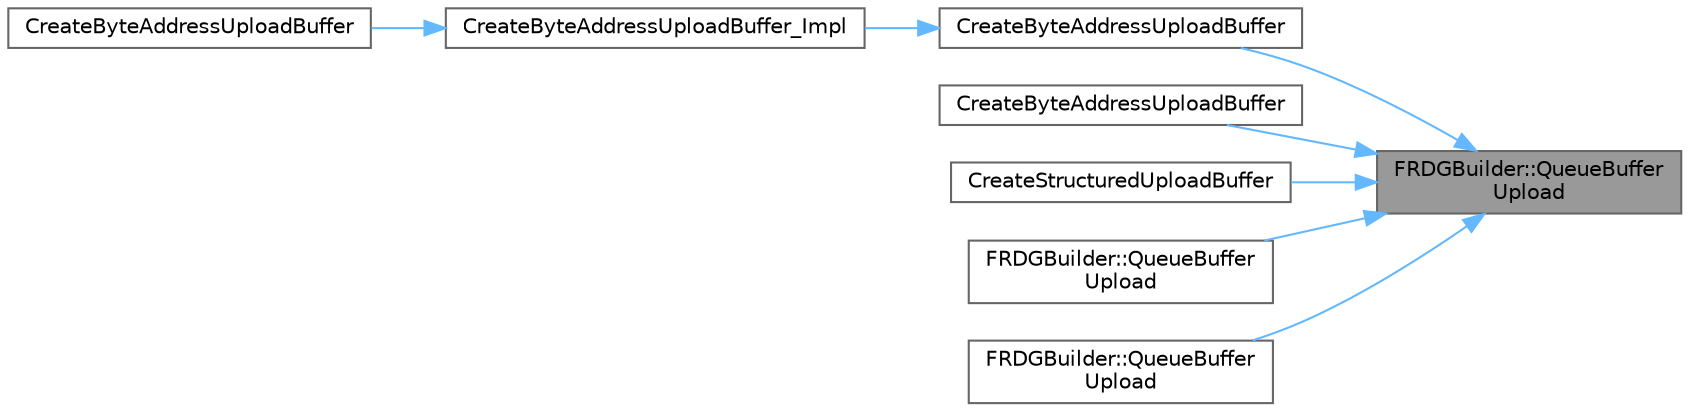 digraph "FRDGBuilder::QueueBufferUpload"
{
 // INTERACTIVE_SVG=YES
 // LATEX_PDF_SIZE
  bgcolor="transparent";
  edge [fontname=Helvetica,fontsize=10,labelfontname=Helvetica,labelfontsize=10];
  node [fontname=Helvetica,fontsize=10,shape=box,height=0.2,width=0.4];
  rankdir="RL";
  Node1 [id="Node000001",label="FRDGBuilder::QueueBuffer\lUpload",height=0.2,width=0.4,color="gray40", fillcolor="grey60", style="filled", fontcolor="black",tooltip="Queues a buffer upload operation prior to execution."];
  Node1 -> Node2 [id="edge1_Node000001_Node000002",dir="back",color="steelblue1",style="solid",tooltip=" "];
  Node2 [id="Node000002",label="CreateByteAddressUploadBuffer",height=0.2,width=0.4,color="grey40", fillcolor="white", style="filled",URL="$d6/d45/RenderGraphUtils_8h.html#a1563bcc889e132a1694cc3551ac564de",tooltip="Helper to create a byte address upload buffer with initial data from a TArray."];
  Node2 -> Node3 [id="edge2_Node000002_Node000003",dir="back",color="steelblue1",style="solid",tooltip=" "];
  Node3 [id="Node000003",label="CreateByteAddressUploadBuffer_Impl",height=0.2,width=0.4,color="grey40", fillcolor="white", style="filled",URL="$d6/d45/RenderGraphUtils_8h.html#a99a3475f31193463b59d62856d6918a2",tooltip="A variant where the TArray is supplied through callbacks."];
  Node3 -> Node4 [id="edge3_Node000003_Node000004",dir="back",color="steelblue1",style="solid",tooltip=" "];
  Node4 [id="Node000004",label="CreateByteAddressUploadBuffer",height=0.2,width=0.4,color="grey40", fillcolor="white", style="filled",URL="$d6/d45/RenderGraphUtils_8h.html#adc39f7d7683b9fb21b851c9dc6f894af",tooltip="Same as the previous function but where the type of the array is automatically inferred,..."];
  Node1 -> Node5 [id="edge4_Node000001_Node000005",dir="back",color="steelblue1",style="solid",tooltip=" "];
  Node5 [id="Node000005",label="CreateByteAddressUploadBuffer",height=0.2,width=0.4,color="grey40", fillcolor="white", style="filled",URL="$d6/d45/RenderGraphUtils_8h.html#ae236cb698d16946251e3d8f29bd7b618",tooltip="A variant where NumElements, InitialData, and InitialDataSize are supplied through callbacks."];
  Node1 -> Node6 [id="edge5_Node000001_Node000006",dir="back",color="steelblue1",style="solid",tooltip=" "];
  Node6 [id="Node000006",label="CreateStructuredUploadBuffer",height=0.2,width=0.4,color="grey40", fillcolor="white", style="filled",URL="$d6/d45/RenderGraphUtils_8h.html#a39f32bfb373017ec13bfbba756e68588",tooltip="Helper to create a structured upload buffer with initial data from a TArray."];
  Node1 -> Node7 [id="edge6_Node000001_Node000007",dir="back",color="steelblue1",style="solid",tooltip=" "];
  Node7 [id="Node000007",label="FRDGBuilder::QueueBuffer\lUpload",height=0.2,width=0.4,color="grey40", fillcolor="white", style="filled",URL="$d5/dac/classFRDGBuilder.html#ae41fb180a9213cd86e81c411bacd1354",tooltip=" "];
  Node1 -> Node8 [id="edge7_Node000001_Node000008",dir="back",color="steelblue1",style="solid",tooltip=" "];
  Node8 [id="Node000008",label="FRDGBuilder::QueueBuffer\lUpload",height=0.2,width=0.4,color="grey40", fillcolor="white", style="filled",URL="$d5/dac/classFRDGBuilder.html#aceaab28b55b6078a862e673e5966b711",tooltip=" "];
}
